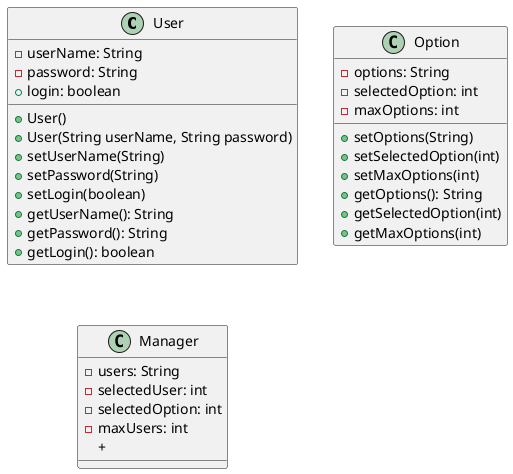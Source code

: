 @startuml

class User {
    -userName: String
    -password: String
    +login: boolean
    +User()
    +User(String userName, String password)
    +setUserName(String)
    +setPassword(String)
    +setLogin(boolean)
    +getUserName(): String
    +getPassword(): String
    +getLogin(): boolean
}

class Option {
    -options: String
    -selectedOption: int
    -maxOptions: int
    +setOptions(String)
    +setSelectedOption(int)
    +setMaxOptions(int)
    +getOptions(): String
    +getSelectedOption(int)
    +getMaxOptions(int)
}

class Manager {
    -users: String
    -selectedUser: int
    -selectedOption: int
    -maxUsers: int
    +
}

@enduml